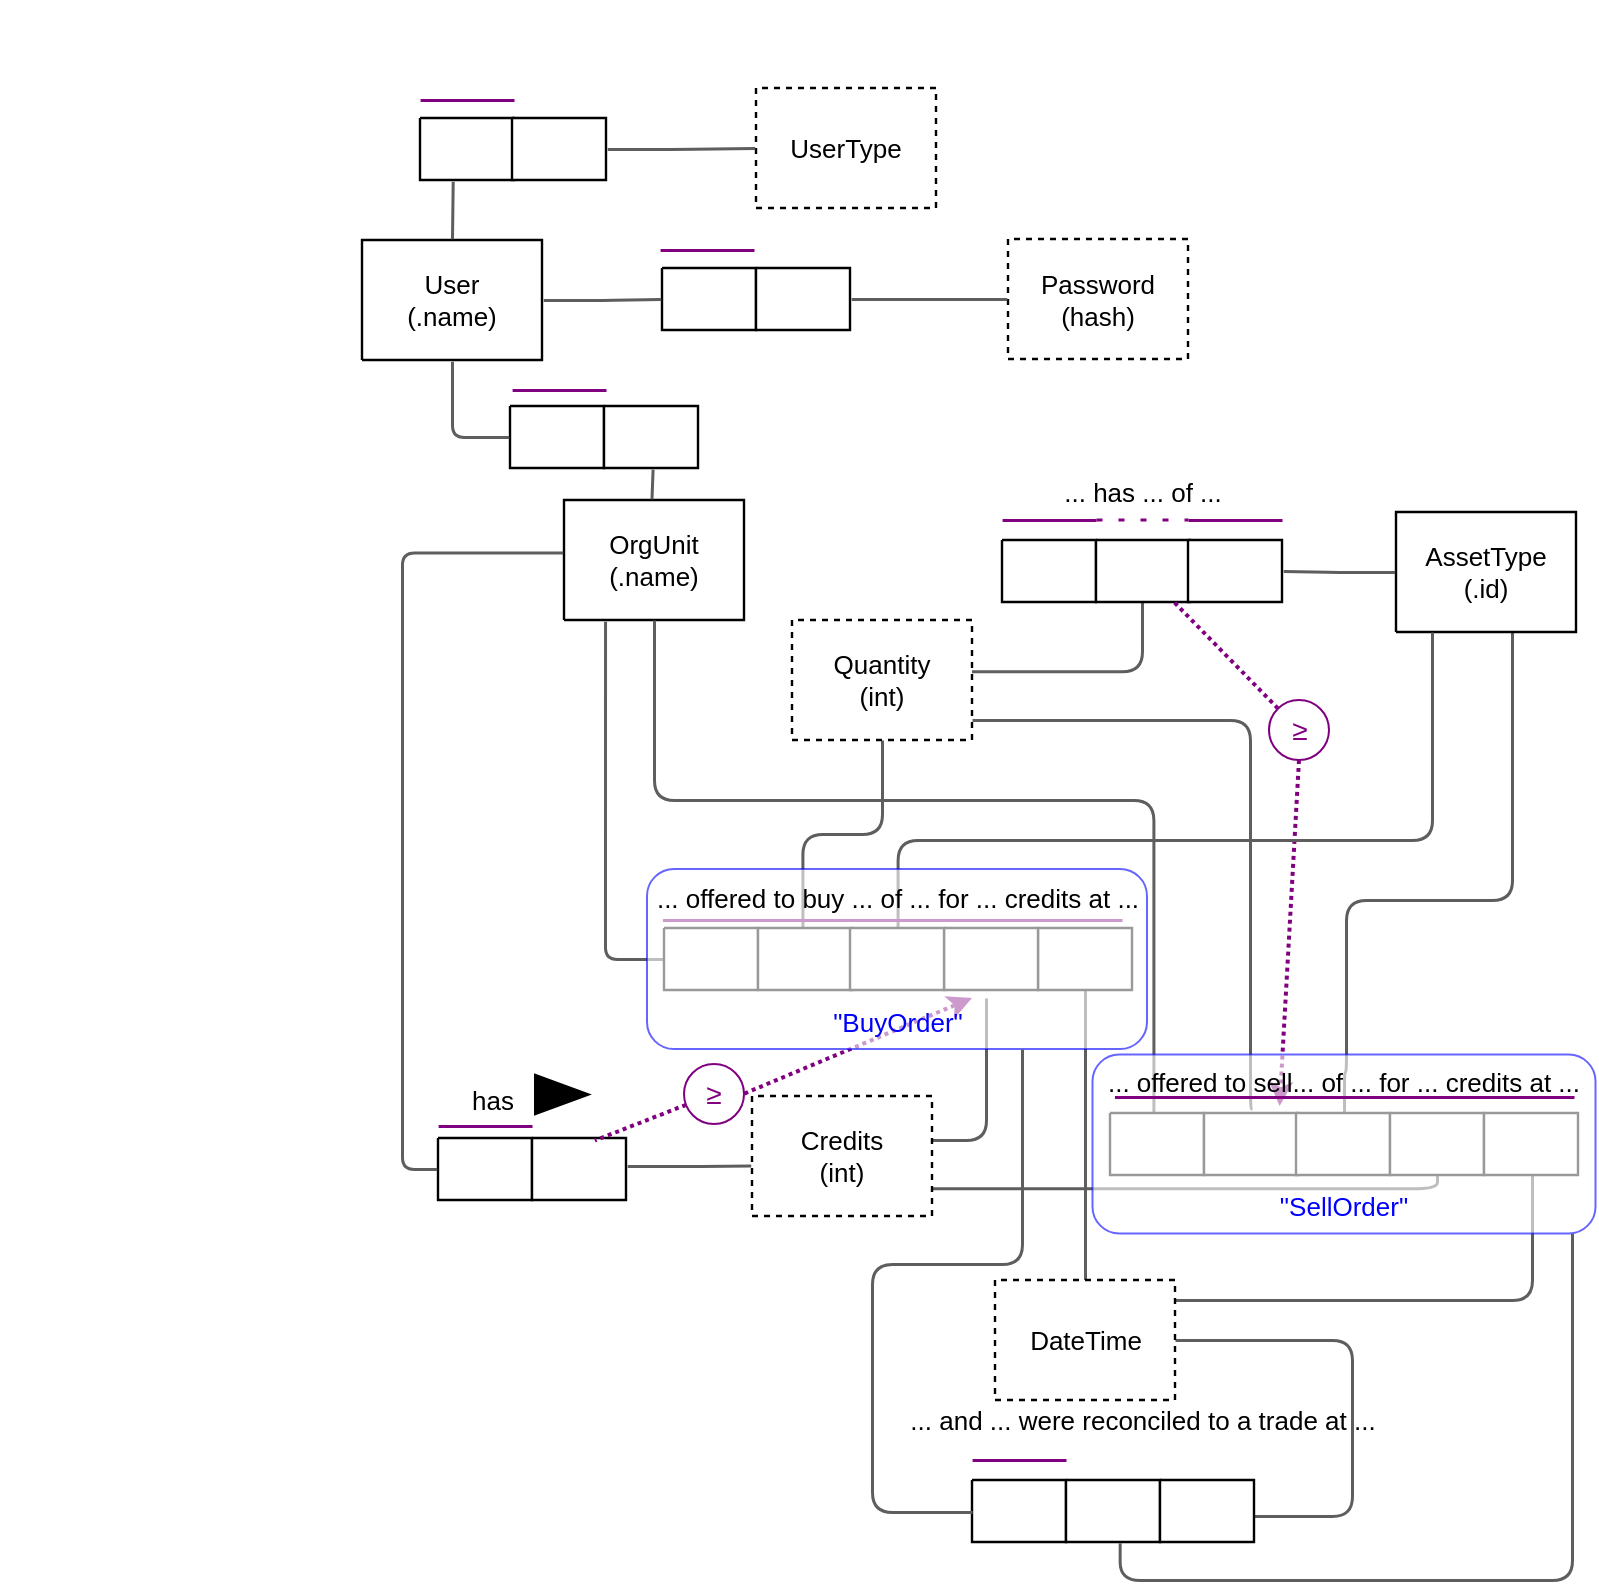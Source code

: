 <mxfile version="14.5.3" type="github">
  <diagram id="4xDrk-c8I_BD5ucDnmGU" name="Page-1">
    <mxGraphModel dx="2081" dy="651" grid="1" gridSize="10" guides="1" tooltips="1" connect="1" arrows="1" fold="1" page="1" pageScale="1" pageWidth="827" pageHeight="1169" math="0" shadow="0">
      <root>
        <mxCell id="0" />
        <mxCell id="1" parent="0" />
        <mxCell id="UG2KLuJumTgGQN7fInbH-129" style="edgeStyle=orthogonalEdgeStyle;orthogonalLoop=1;jettySize=auto;html=1;endArrow=none;strokeColor=#5e5e5e;strokeWidth=1.5;fontSize=13;" edge="1" parent="1" source="UG2KLuJumTgGQN7fInbH-128" target="UG2KLuJumTgGQN7fInbH-36">
          <mxGeometry relative="1" as="geometry" />
        </mxCell>
        <mxCell id="UG2KLuJumTgGQN7fInbH-19" style="edgeStyle=orthogonalEdgeStyle;orthogonalLoop=1;jettySize=auto;html=1;endArrow=none;strokeColor=#5e5e5e;strokeWidth=1.5;fontSize=13;" edge="1" parent="1" source="cci7vfsGfOAvyLnjox6C-39">
          <mxGeometry relative="1" as="geometry">
            <mxPoint x="447" y="499" as="targetPoint" />
            <Array as="points">
              <mxPoint x="447" y="570" />
              <mxPoint x="447" y="499" />
            </Array>
          </mxGeometry>
        </mxCell>
        <mxCell id="UG2KLuJumTgGQN7fInbH-29" style="edgeStyle=orthogonalEdgeStyle;orthogonalLoop=1;jettySize=auto;html=1;endArrow=none;strokeColor=#5e5e5e;strokeWidth=1.5;fontSize=13;entryX=0.473;entryY=-0.017;entryDx=0;entryDy=0;entryPerimeter=0;" edge="1" parent="1" source="cci7vfsGfOAvyLnjox6C-53" target="cci7vfsGfOAvyLnjox6C-82">
          <mxGeometry relative="1" as="geometry">
            <mxPoint x="395" y="460" as="targetPoint" />
          </mxGeometry>
        </mxCell>
        <mxCell id="UG2KLuJumTgGQN7fInbH-130" style="edgeStyle=orthogonalEdgeStyle;orthogonalLoop=1;jettySize=auto;html=1;endArrow=none;strokeColor=#5e5e5e;strokeWidth=1.5;fontSize=13;" edge="1" parent="1" source="UG2KLuJumTgGQN7fInbH-128" target="UG2KLuJumTgGQN7fInbH-58">
          <mxGeometry relative="1" as="geometry">
            <mxPoint x="730" y="610" as="targetPoint" />
            <Array as="points">
              <mxPoint x="720" y="650" />
            </Array>
          </mxGeometry>
        </mxCell>
        <mxCell id="UG2KLuJumTgGQN7fInbH-74" style="edgeStyle=orthogonalEdgeStyle;orthogonalLoop=1;jettySize=auto;html=1;entryX=0.99;entryY=0.769;entryDx=0;entryDy=0;entryPerimeter=0;endArrow=none;strokeColor=#5e5e5e;strokeWidth=1.5;fontSize=13;" edge="1" parent="1" source="UG2KLuJumTgGQN7fInbH-57" target="cci7vfsGfOAvyLnjox6C-39">
          <mxGeometry relative="1" as="geometry">
            <Array as="points">
              <mxPoint x="672" y="594" />
            </Array>
          </mxGeometry>
        </mxCell>
        <mxCell id="UG2KLuJumTgGQN7fInbH-71" style="edgeStyle=none;rounded=1;orthogonalLoop=1;jettySize=auto;html=1;exitX=0.5;exitY=1;exitDx=0;exitDy=0;entryX=0.36;entryY=4.497;entryDx=0;entryDy=0;entryPerimeter=0;dashed=1;dashPattern=1 1;endArrow=classic;strokeColor=#800080;strokeWidth=2;fontSize=13;startArrow=none;startFill=0;endFill=1;" edge="1" parent="1" source="UG2KLuJumTgGQN7fInbH-72" target="UG2KLuJumTgGQN7fInbH-61">
          <mxGeometry relative="1" as="geometry">
            <mxPoint x="449.006" y="514.999" as="targetPoint" />
          </mxGeometry>
        </mxCell>
        <mxCell id="cci7vfsGfOAvyLnjox6C-3" value="" style="group;html=1;" parent="1" vertex="1">
          <mxGeometry x="285" y="134" width="47" height="31" as="geometry" />
        </mxCell>
        <mxCell id="cci7vfsGfOAvyLnjox6C-4" value="" style="shape=stencil(UzV2Ls5ILEhVNTIoLinKz04tz0wpyVA1dlE1MsrMy0gtyiwBslSNXVWNndPyi1LTi/JL81Ig/IJEkEoQKze/DGRCBUSfAUiHkUElMs8NojAnMw+nQkMDPEphkmQpJtoJKAqBDIQP0zJzciABhCyPHiJAIUhoGrsCAA==);whiteSpace=wrap;fontSize=13;fillOpacity=100;strokeWidth=1.2;whiteSpace=wrap;spacing=0;rounded=1;absoluteArcSize=1;arcSize=1.2;" parent="cci7vfsGfOAvyLnjox6C-3" vertex="1">
          <mxGeometry width="47" height="31" relative="1" as="geometry" />
        </mxCell>
        <mxCell id="cci7vfsGfOAvyLnjox6C-5" value="" style="group;html=1;" parent="1" vertex="1">
          <mxGeometry x="332" y="134" width="47" height="31" as="geometry" />
        </mxCell>
        <mxCell id="cci7vfsGfOAvyLnjox6C-6" value="" style="shape=stencil(UzV2Ls5ILEhVNTIoLinKz04tz0wpyVA1dlE1MsrMy0gtyiwBslSNXVWNndPyi1LTi/JL81Ig/IJEkEoQKze/DGRCBUSfAUiHkUElMs8NojAnMw+nQkMDPEphkmQpJtoJKAqBDIQP0zJzciABhCyPHiJAIUhoGrsCAA==);whiteSpace=wrap;fontSize=13;fillOpacity=100;strokeWidth=1.2;whiteSpace=wrap;spacing=0;rounded=1;absoluteArcSize=1;arcSize=1.2;" parent="cci7vfsGfOAvyLnjox6C-5" vertex="1">
          <mxGeometry width="47" height="31" relative="1" as="geometry" />
        </mxCell>
        <mxCell id="cci7vfsGfOAvyLnjox6C-7" value="" style="group;html=1;" parent="1" vertex="1">
          <mxGeometry x="135" y="120" width="90" height="60" as="geometry" />
        </mxCell>
        <mxCell id="cci7vfsGfOAvyLnjox6C-8" value="" style="shape=stencil(nZBLDoAgDERP0z3SIyjew0SURgSD+Lu9kMZoXLhwN9O+tukAlrNpJg1SzDH4QW/URgNYgZTkjA4UkwJUgGXng+6DX1zLfmoymdXo17xh5zmRJ6Q42BWCfc2oJfdAr+Yv+AP9Cb7OJ3H/2JG1HNGz/84klThPVCc=);whiteSpace=wrap;fontSize=13;fillOpacity=100;strokeWidth=1.2;whiteSpace=wrap;spacing=0;rounded=1;absoluteArcSize=1;arcSize=36;" parent="cci7vfsGfOAvyLnjox6C-7" vertex="1">
          <mxGeometry width="90" height="60" relative="1" as="geometry" />
        </mxCell>
        <mxCell id="cci7vfsGfOAvyLnjox6C-9" value="User&#xa;(.name)" style="strokeColor=none;fillColor=none;overflow=visible;whiteSpace=wrap;fontSize=13;whiteSpace=wrap;spacing=0;fillOpacity=100;rounded=1;absoluteArcSize=1;arcSize=36;strokeWidth=1.2;whiteSpace=wrap;" parent="cci7vfsGfOAvyLnjox6C-7" vertex="1">
          <mxGeometry x="0.188" y="0.222" width="56.16" height="33.36" relative="1" as="geometry" />
        </mxCell>
        <mxCell id="cci7vfsGfOAvyLnjox6C-10" value="" style="group;html=1;" parent="1" vertex="1">
          <mxGeometry x="458" y="119.5" width="90" height="60" as="geometry" />
        </mxCell>
        <mxCell id="cci7vfsGfOAvyLnjox6C-11" value="" style="shape=stencil(nZBLDoAgDERP0z3SIyjew0SURgSD+Lu9kMZoXLhwN9O+tukAlrNpJg1SzDH4QW/URgNYgZTkjA4UkwJUgGXng+6DX1zLfmoymdXo17xh5zmRJ6Q42BWCfc2oJfdAr+Yv+AP9Cb7OJ3H/2JG1HNGz/84klThPVCc=);whiteSpace=wrap;fontSize=13;fillOpacity=100;strokeWidth=1.2;whiteSpace=wrap;spacing=0;rounded=1;absoluteArcSize=1;arcSize=36;dashed=1;fixDash=1;" parent="cci7vfsGfOAvyLnjox6C-10" vertex="1">
          <mxGeometry width="90" height="60" relative="1" as="geometry" />
        </mxCell>
        <mxCell id="cci7vfsGfOAvyLnjox6C-12" value="Password&#xa;(hash)" style="strokeColor=none;fillColor=none;overflow=visible;whiteSpace=wrap;fontSize=13;whiteSpace=wrap;spacing=0;fillOpacity=100;rounded=1;absoluteArcSize=1;arcSize=36;dashed=1;fixDash=1;strokeWidth=1.2;whiteSpace=wrap;" parent="cci7vfsGfOAvyLnjox6C-10" vertex="1">
          <mxGeometry x="0.188" y="0.222" width="56.16" height="33.36" relative="1" as="geometry" />
        </mxCell>
        <mxCell id="cci7vfsGfOAvyLnjox6C-13" value="" style="group;html=1;" parent="1" vertex="1">
          <mxGeometry x="332" y="44" width="90" height="60" as="geometry" />
        </mxCell>
        <mxCell id="cci7vfsGfOAvyLnjox6C-14" value="" style="shape=stencil(nZBLDoAgDERP0z3SIyjew0SURgSD+Lu9kMZoXLhwN9O+tukAlrNpJg1SzDH4QW/URgNYgZTkjA4UkwJUgGXng+6DX1zLfmoymdXo17xh5zmRJ6Q42BWCfc2oJfdAr+Yv+AP9Cb7OJ3H/2JG1HNGz/84klThPVCc=);whiteSpace=wrap;fontSize=13;fillOpacity=100;strokeWidth=1.2;whiteSpace=wrap;spacing=0;rounded=1;absoluteArcSize=1;arcSize=36;dashed=1;fixDash=1;" parent="cci7vfsGfOAvyLnjox6C-13" vertex="1">
          <mxGeometry width="90" height="60" relative="1" as="geometry" />
        </mxCell>
        <mxCell id="cci7vfsGfOAvyLnjox6C-15" value="UserType" style="strokeColor=none;fillColor=none;overflow=visible;whiteSpace=wrap;fontSize=13;whiteSpace=wrap;spacing=0;fillOpacity=100;rounded=1;absoluteArcSize=1;arcSize=36;dashed=1;fixDash=1;strokeWidth=1.2;whiteSpace=wrap;" parent="cci7vfsGfOAvyLnjox6C-13" vertex="1">
          <mxGeometry x="0.188" y="0.222" width="56.16" height="33.36" relative="1" as="geometry" />
        </mxCell>
        <mxCell id="cci7vfsGfOAvyLnjox6C-16" value="" style="group;html=1;" parent="1" vertex="1">
          <mxGeometry x="164" y="59" width="47" height="31" as="geometry" />
        </mxCell>
        <mxCell id="cci7vfsGfOAvyLnjox6C-17" value="" style="shape=stencil(UzV2Ls5ILEhVNTIoLinKz04tz0wpyVA1dlE1MsrMy0gtyiwBslSNXVWNndPyi1LTi/JL81Ig/IJEkEoQKze/DGRCBUSfAUiHkUElMs8NojAnMw+nQkMDPEphkmQpJtoJKAqBDIQP0zJzciABhCyPHiJAIUhoGrsCAA==);whiteSpace=wrap;fontSize=13;fillOpacity=100;strokeWidth=1.2;whiteSpace=wrap;spacing=0;rounded=1;absoluteArcSize=1;arcSize=1.2;" parent="cci7vfsGfOAvyLnjox6C-16" vertex="1">
          <mxGeometry width="47" height="31" relative="1" as="geometry" />
        </mxCell>
        <mxCell id="cci7vfsGfOAvyLnjox6C-18" value="" style="group;html=1;" parent="1" vertex="1">
          <mxGeometry x="210" y="59" width="47" height="31" as="geometry" />
        </mxCell>
        <mxCell id="cci7vfsGfOAvyLnjox6C-19" value="" style="shape=stencil(UzV2Ls5ILEhVNTIoLinKz04tz0wpyVA1dlE1MsrMy0gtyiwBslSNXVWNndPyi1LTi/JL81Ig/IJEkEoQKze/DGRCBUSfAUiHkUElMs8NojAnMw+nQkMDPEphkmQpJtoJKAqBDIQP0zJzciABhCyPHiJAIUhoGrsCAA==);whiteSpace=wrap;fontSize=13;fillOpacity=100;strokeWidth=1.2;whiteSpace=wrap;spacing=0;rounded=1;absoluteArcSize=1;arcSize=1.2;" parent="cci7vfsGfOAvyLnjox6C-18" vertex="1">
          <mxGeometry width="47" height="31" relative="1" as="geometry" />
        </mxCell>
        <UserObject label="" lucidchartObjectId="wpUodiBZmsWQ" id="cci7vfsGfOAvyLnjox6C-20">
          <mxCell style="html=1;jettySize=18;whiteSpace=wrap;fontSize=13;strokeColor=#5E5E5E;strokeWidth=1.5;rounded=1;arcSize=12;edgeStyle=orthogonalEdgeStyle;startArrow=none;;endArrow=none;;exitX=1.007;exitY=0.5;exitPerimeter=0;entryX=-0.013;entryY=0.5;entryPerimeter=0;" parent="1" source="cci7vfsGfOAvyLnjox6C-7" target="cci7vfsGfOAvyLnjox6C-3" edge="1">
            <mxGeometry width="100" height="100" relative="1" as="geometry">
              <Array as="points" />
            </mxGeometry>
          </mxCell>
        </UserObject>
        <UserObject label="" lucidchartObjectId="XpUoNl3l4ifS" id="cci7vfsGfOAvyLnjox6C-21">
          <mxCell style="html=1;jettySize=18;whiteSpace=wrap;fontSize=13;strokeColor=#5e5e5e;strokeOpacity=100;strokeWidth=1.5;rounded=1;arcSize=12;edgeStyle=orthogonalEdgeStyle;startArrow=none;;endArrow=none;;exitX=1.013;exitY=0.5;exitPerimeter=0;entryX=-0.007;entryY=0.5;entryPerimeter=0;" parent="1" source="cci7vfsGfOAvyLnjox6C-5" target="cci7vfsGfOAvyLnjox6C-10" edge="1">
            <mxGeometry width="100" height="100" relative="1" as="geometry">
              <Array as="points" />
            </mxGeometry>
          </mxCell>
        </UserObject>
        <UserObject label="" lucidchartObjectId="2pUoSjS_FtsD" id="cci7vfsGfOAvyLnjox6C-22">
          <mxCell style="html=1;jettySize=18;whiteSpace=wrap;fontSize=13;strokeColor=#5e5e5e;strokeOpacity=100;strokeWidth=1.5;rounded=1;arcSize=12;edgeStyle=orthogonalEdgeStyle;startArrow=none;;endArrow=none;;exitX=0.5;exitY=-0.01;exitPerimeter=0;entryX=0.348;entryY=1.019;entryPerimeter=0;" parent="1" source="cci7vfsGfOAvyLnjox6C-7" target="cci7vfsGfOAvyLnjox6C-16" edge="1">
            <mxGeometry width="100" height="100" relative="1" as="geometry">
              <Array as="points" />
            </mxGeometry>
          </mxCell>
        </UserObject>
        <UserObject label="" lucidchartObjectId="_pUo.dQQp8Nm" id="cci7vfsGfOAvyLnjox6C-23">
          <mxCell style="html=1;jettySize=18;whiteSpace=wrap;fontSize=13;strokeColor=#5e5e5e;strokeOpacity=100;strokeWidth=1.5;rounded=1;arcSize=12;edgeStyle=orthogonalEdgeStyle;startArrow=none;;endArrow=none;;exitX=1.013;exitY=0.5;exitPerimeter=0;entryX=-0.007;entryY=0.5;entryPerimeter=0;" parent="1" source="cci7vfsGfOAvyLnjox6C-18" target="cci7vfsGfOAvyLnjox6C-13" edge="1">
            <mxGeometry width="100" height="100" relative="1" as="geometry">
              <Array as="points" />
            </mxGeometry>
          </mxCell>
        </UserObject>
        <mxCell id="cci7vfsGfOAvyLnjox6C-24" value="" style="group;html=1;" parent="1" vertex="1">
          <mxGeometry x="236" y="250" width="90" height="60" as="geometry" />
        </mxCell>
        <mxCell id="cci7vfsGfOAvyLnjox6C-25" value="" style="shape=stencil(nZBLDoAgDERP0z3SIyjew0SURgSD+Lu9kMZoXLhwN9O+tukAlrNpJg1SzDH4QW/URgNYgZTkjA4UkwJUgGXng+6DX1zLfmoymdXo17xh5zmRJ6Q42BWCfc2oJfdAr+Yv+AP9Cb7OJ3H/2JG1HNGz/84klThPVCc=);whiteSpace=wrap;fontSize=13;fillOpacity=100;strokeWidth=1.2;whiteSpace=wrap;spacing=0;rounded=1;absoluteArcSize=1;arcSize=36;" parent="cci7vfsGfOAvyLnjox6C-24" vertex="1">
          <mxGeometry width="90" height="60" relative="1" as="geometry" />
        </mxCell>
        <mxCell id="cci7vfsGfOAvyLnjox6C-26" value="OrgUnit&#xa;(.name)" style="strokeColor=none;fillColor=none;overflow=visible;whiteSpace=wrap;fontSize=13;whiteSpace=wrap;spacing=0;fillOpacity=100;rounded=1;absoluteArcSize=1;arcSize=36;strokeWidth=1.2;whiteSpace=wrap;" parent="cci7vfsGfOAvyLnjox6C-24" vertex="1">
          <mxGeometry x="0.188" y="0.222" width="56.16" height="33.36" relative="1" as="geometry" />
        </mxCell>
        <mxCell id="UG2KLuJumTgGQN7fInbH-67" style="edgeStyle=orthogonalEdgeStyle;orthogonalLoop=1;jettySize=auto;html=1;entryX=0.462;entryY=0.069;entryDx=0;entryDy=0;entryPerimeter=0;endArrow=none;strokeColor=#5e5e5e;strokeWidth=1.5;fontSize=13;" edge="1" parent="cci7vfsGfOAvyLnjox6C-24" source="cci7vfsGfOAvyLnjox6C-25" target="UG2KLuJumTgGQN7fInbH-51">
          <mxGeometry relative="1" as="geometry">
            <Array as="points">
              <mxPoint x="45" y="150" />
              <mxPoint x="294" y="150" />
            </Array>
          </mxGeometry>
        </mxCell>
        <mxCell id="cci7vfsGfOAvyLnjox6C-27" value="" style="group;html=1;" parent="1" vertex="1">
          <mxGeometry x="209" y="203" width="47" height="31" as="geometry" />
        </mxCell>
        <mxCell id="cci7vfsGfOAvyLnjox6C-28" value="" style="shape=stencil(UzV2Ls5ILEhVNTIoLinKz04tz0wpyVA1dlE1MsrMy0gtyiwBslSNXVWNndPyi1LTi/JL81Ig/IJEkEoQKze/DGRCBUSfAUiHkUElMs8NojAnMw+nQkMDPEphkmQpJtoJKAqBDIQP0zJzciABhCyPHiJAIUhoGrsCAA==);whiteSpace=wrap;fontSize=13;fillOpacity=100;strokeWidth=1.2;whiteSpace=wrap;spacing=0;rounded=1;absoluteArcSize=1;arcSize=1.2;" parent="cci7vfsGfOAvyLnjox6C-27" vertex="1">
          <mxGeometry width="47" height="31" relative="1" as="geometry" />
        </mxCell>
        <mxCell id="cci7vfsGfOAvyLnjox6C-29" value="" style="group;html=1;" parent="1" vertex="1">
          <mxGeometry x="256" y="203" width="47" height="31" as="geometry" />
        </mxCell>
        <mxCell id="cci7vfsGfOAvyLnjox6C-30" value="" style="shape=stencil(UzV2Ls5ILEhVNTIoLinKz04tz0wpyVA1dlE1MsrMy0gtyiwBslSNXVWNndPyi1LTi/JL81Ig/IJEkEoQKze/DGRCBUSfAUiHkUElMs8NojAnMw+nQkMDPEphkmQpJtoJKAqBDIQP0zJzciABhCyPHiJAIUhoGrsCAA==);whiteSpace=wrap;fontSize=13;fillOpacity=100;strokeWidth=1.2;whiteSpace=wrap;spacing=0;rounded=1;absoluteArcSize=1;arcSize=1.2;" parent="cci7vfsGfOAvyLnjox6C-29" vertex="1">
          <mxGeometry width="47" height="31" relative="1" as="geometry" />
        </mxCell>
        <UserObject label="" lucidchartObjectId="AqUoGlhD3~EB" id="cci7vfsGfOAvyLnjox6C-31">
          <mxCell style="html=1;jettySize=18;whiteSpace=wrap;fontSize=13;strokeColor=#5e5e5e;strokeOpacity=100;strokeWidth=1.5;rounded=1;arcSize=12;edgeStyle=orthogonalEdgeStyle;startArrow=none;;endArrow=none;;exitX=0.5;exitY=1.01;exitPerimeter=0;entryX=-0.013;entryY=0.5;entryPerimeter=0;" parent="1" source="cci7vfsGfOAvyLnjox6C-7" target="cci7vfsGfOAvyLnjox6C-27" edge="1">
            <mxGeometry width="100" height="100" relative="1" as="geometry">
              <Array as="points" />
            </mxGeometry>
          </mxCell>
        </UserObject>
        <UserObject label="" lucidchartObjectId="CqUoW1-_6A-1" id="cci7vfsGfOAvyLnjox6C-32">
          <mxCell style="html=1;jettySize=18;whiteSpace=wrap;fontSize=13;strokeColor=#5e5e5e;strokeOpacity=100;strokeWidth=1.5;rounded=1;arcSize=12;edgeStyle=orthogonalEdgeStyle;startArrow=none;;endArrow=none;;exitX=0.517;exitY=1.019;exitPerimeter=0;entryX=0.486;entryY=-0.01;entryPerimeter=0;" parent="1" source="cci7vfsGfOAvyLnjox6C-29" target="cci7vfsGfOAvyLnjox6C-24" edge="1">
            <mxGeometry width="100" height="100" relative="1" as="geometry">
              <Array as="points" />
            </mxGeometry>
          </mxCell>
        </UserObject>
        <mxCell id="cci7vfsGfOAvyLnjox6C-33" value="" style="group;html=1;" parent="1" vertex="1">
          <mxGeometry x="173" y="569" width="47" height="31" as="geometry" />
        </mxCell>
        <mxCell id="cci7vfsGfOAvyLnjox6C-34" value="" style="shape=stencil(UzV2Ls5ILEhVNTIoLinKz04tz0wpyVA1dlE1MsrMy0gtyiwBslSNXVWNndPyi1LTi/JL81Ig/IJEkEoQKze/DGRCBUSfAUiHkUElMs8NojAnMw+nQkMDPEphkmQpJtoJKAqBDIQP0zJzciABhCyPHiJAIUhoGrsCAA==);whiteSpace=wrap;fontSize=13;fillOpacity=100;strokeWidth=1.2;whiteSpace=wrap;spacing=0;rounded=1;absoluteArcSize=1;arcSize=1.2;" parent="cci7vfsGfOAvyLnjox6C-33" vertex="1">
          <mxGeometry width="47" height="31" relative="1" as="geometry" />
        </mxCell>
        <mxCell id="cci7vfsGfOAvyLnjox6C-35" value="" style="group;html=1;" parent="1" vertex="1">
          <mxGeometry x="220" y="569" width="47" height="31" as="geometry" />
        </mxCell>
        <mxCell id="cci7vfsGfOAvyLnjox6C-36" value="" style="shape=stencil(UzV2Ls5ILEhVNTIoLinKz04tz0wpyVA1dlE1MsrMy0gtyiwBslSNXVWNndPyi1LTi/JL81Ig/IJEkEoQKze/DGRCBUSfAUiHkUElMs8NojAnMw+nQkMDPEphkmQpJtoJKAqBDIQP0zJzciABhCyPHiJAIUhoGrsCAA==);whiteSpace=wrap;fontSize=13;fillOpacity=100;strokeWidth=1.2;whiteSpace=wrap;spacing=0;rounded=1;absoluteArcSize=1;arcSize=1.2;" parent="cci7vfsGfOAvyLnjox6C-35" vertex="1">
          <mxGeometry width="47" height="31" relative="1" as="geometry" />
        </mxCell>
        <UserObject label="" lucidchartObjectId="urUoFV95wwJ4" id="cci7vfsGfOAvyLnjox6C-37">
          <mxCell style="html=1;jettySize=18;whiteSpace=wrap;fontSize=13;strokeColor=#5e5e5e;strokeOpacity=100;strokeWidth=1.5;rounded=1;arcSize=12;edgeStyle=orthogonalEdgeStyle;startArrow=none;;endArrow=none;;exitX=-0.007;exitY=0.438;exitPerimeter=0;entryX=-0.013;entryY=0.5;entryPerimeter=0;" parent="1" source="cci7vfsGfOAvyLnjox6C-24" target="cci7vfsGfOAvyLnjox6C-33" edge="1">
            <mxGeometry width="100" height="100" relative="1" as="geometry">
              <Array as="points" />
            </mxGeometry>
          </mxCell>
        </UserObject>
        <mxCell id="cci7vfsGfOAvyLnjox6C-38" value="" style="group;html=1;" parent="1" vertex="1">
          <mxGeometry x="330" y="548" width="90" height="60" as="geometry" />
        </mxCell>
        <mxCell id="cci7vfsGfOAvyLnjox6C-39" value="" style="shape=stencil(nZBLDoAgDERP0z3SIyjew0SURgSD+Lu9kMZoXLhwN9O+tukAlrNpJg1SzDH4QW/URgNYgZTkjA4UkwJUgGXng+6DX1zLfmoymdXo17xh5zmRJ6Q42BWCfc2oJfdAr+Yv+AP9Cb7OJ3H/2JG1HNGz/84klThPVCc=);whiteSpace=wrap;fontSize=13;fillOpacity=100;strokeWidth=1.2;whiteSpace=wrap;spacing=0;rounded=1;absoluteArcSize=1;arcSize=36;dashed=1;fixDash=1;" parent="cci7vfsGfOAvyLnjox6C-38" vertex="1">
          <mxGeometry width="90" height="60" relative="1" as="geometry" />
        </mxCell>
        <mxCell id="cci7vfsGfOAvyLnjox6C-40" value="Credits&#xa;(int)" style="strokeColor=none;fillColor=none;overflow=visible;whiteSpace=wrap;fontSize=13;whiteSpace=wrap;spacing=0;fillOpacity=100;rounded=1;absoluteArcSize=1;arcSize=36;dashed=1;fixDash=1;strokeWidth=1.2;whiteSpace=wrap;" parent="cci7vfsGfOAvyLnjox6C-38" vertex="1">
          <mxGeometry x="0.188" y="0.222" width="56.16" height="33.36" relative="1" as="geometry" />
        </mxCell>
        <UserObject label="" lucidchartObjectId="MrUospK7TK_g" id="cci7vfsGfOAvyLnjox6C-41">
          <mxCell style="html=1;jettySize=18;whiteSpace=wrap;fontSize=13;strokeColor=#5e5e5e;strokeOpacity=100;strokeWidth=1.5;rounded=1;arcSize=12;edgeStyle=orthogonalEdgeStyle;startArrow=none;;endArrow=none;;exitX=1.013;exitY=0.45;exitPerimeter=0;entryX=-0.007;entryY=0.579;entryPerimeter=0;" parent="1" source="cci7vfsGfOAvyLnjox6C-35" target="cci7vfsGfOAvyLnjox6C-38" edge="1">
            <mxGeometry width="100" height="100" relative="1" as="geometry">
              <Array as="points" />
            </mxGeometry>
          </mxCell>
        </UserObject>
        <mxCell id="UG2KLuJumTgGQN7fInbH-24" style="edgeStyle=orthogonalEdgeStyle;orthogonalLoop=1;jettySize=auto;html=1;entryX=0.982;entryY=0.427;entryDx=0;entryDy=0;entryPerimeter=0;endArrow=none;strokeColor=#5e5e5e;strokeWidth=1.5;fontSize=13;" edge="1" parent="1" source="cci7vfsGfOAvyLnjox6C-42" target="cci7vfsGfOAvyLnjox6C-53">
          <mxGeometry relative="1" as="geometry">
            <Array as="points">
              <mxPoint x="525" y="336" />
            </Array>
          </mxGeometry>
        </mxCell>
        <mxCell id="cci7vfsGfOAvyLnjox6C-42" value="" style="group;dropTarget=0;" parent="1" vertex="1">
          <mxGeometry x="455" y="270" width="140" height="31" as="geometry" />
        </mxCell>
        <mxCell id="cci7vfsGfOAvyLnjox6C-43" value="" style="group;html=1;" parent="cci7vfsGfOAvyLnjox6C-42" vertex="1">
          <mxGeometry width="47" height="31" as="geometry" />
        </mxCell>
        <mxCell id="cci7vfsGfOAvyLnjox6C-44" value="" style="shape=stencil(UzV2Ls5ILEhVNTIoLinKz04tz0wpyVA1dlE1MsrMy0gtyiwBslSNXVWNndPyi1LTi/JL81Ig/IJEkEoQKze/DGRCBUSfAUiHkUElMs8NojAnMw+nQkMDPEphkmQpJtoJKAqBDIQP0zJzciABhCyPHiJAIUhoGrsCAA==);whiteSpace=wrap;fontSize=13;fillOpacity=100;strokeWidth=1.2;whiteSpace=wrap;spacing=0;rounded=1;absoluteArcSize=1;arcSize=1.2;" parent="cci7vfsGfOAvyLnjox6C-43" vertex="1">
          <mxGeometry width="47" height="31" relative="1" as="geometry" />
        </mxCell>
        <mxCell id="cci7vfsGfOAvyLnjox6C-45" value="" style="group;html=1;" parent="cci7vfsGfOAvyLnjox6C-42" vertex="1">
          <mxGeometry x="47" width="47" height="31" as="geometry" />
        </mxCell>
        <mxCell id="cci7vfsGfOAvyLnjox6C-46" value="" style="shape=stencil(UzV2Ls5ILEhVNTIoLinKz04tz0wpyVA1dlE1MsrMy0gtyiwBslSNXVWNndPyi1LTi/JL81Ig/IJEkEoQKze/DGRCBUSfAUiHkUElMs8NojAnMw+nQkMDPEphkmQpJtoJKAqBDIQP0zJzciABhCyPHiJAIUhoGrsCAA==);whiteSpace=wrap;fontSize=13;fillOpacity=100;strokeWidth=1.2;whiteSpace=wrap;spacing=0;rounded=1;absoluteArcSize=1;arcSize=1.2;" parent="cci7vfsGfOAvyLnjox6C-45" vertex="1">
          <mxGeometry width="47" height="31" relative="1" as="geometry" />
        </mxCell>
        <mxCell id="cci7vfsGfOAvyLnjox6C-47" value="" style="group;html=1;" parent="cci7vfsGfOAvyLnjox6C-42" vertex="1">
          <mxGeometry x="93" width="47" height="31" as="geometry" />
        </mxCell>
        <mxCell id="cci7vfsGfOAvyLnjox6C-48" value="" style="shape=stencil(UzV2Ls5ILEhVNTIoLinKz04tz0wpyVA1dlE1MsrMy0gtyiwBslSNXVWNndPyi1LTi/JL81Ig/IJEkEoQKze/DGRCBUSfAUiHkUElMs8NojAnMw+nQkMDPEphkmQpJtoJKAqBDIQP0zJzciABhCyPHiJAIUhoGrsCAA==);whiteSpace=wrap;fontSize=13;fillOpacity=100;strokeWidth=1.2;whiteSpace=wrap;spacing=0;rounded=1;absoluteArcSize=1;arcSize=1.2;" parent="cci7vfsGfOAvyLnjox6C-47" vertex="1">
          <mxGeometry width="47" height="31" relative="1" as="geometry" />
        </mxCell>
        <mxCell id="UG2KLuJumTgGQN7fInbH-63" style="edgeStyle=orthogonalEdgeStyle;orthogonalLoop=1;jettySize=auto;html=1;entryX=0.511;entryY=0.081;entryDx=0;entryDy=0;entryPerimeter=0;endArrow=none;strokeColor=#5e5e5e;strokeWidth=1.5;fontSize=13;" edge="1" parent="1" source="cci7vfsGfOAvyLnjox6C-49" target="UG2KLuJumTgGQN7fInbH-55">
          <mxGeometry relative="1" as="geometry">
            <Array as="points">
              <mxPoint x="710" y="450" />
              <mxPoint x="627" y="450" />
              <mxPoint x="627" y="536" />
            </Array>
          </mxGeometry>
        </mxCell>
        <mxCell id="cci7vfsGfOAvyLnjox6C-49" value="" style="group;html=1;" parent="1" vertex="1">
          <mxGeometry x="652" y="256" width="90" height="60" as="geometry" />
        </mxCell>
        <mxCell id="cci7vfsGfOAvyLnjox6C-50" value="" style="shape=stencil(nZBLDoAgDERP0z3SIyjew0SURgSD+Lu9kMZoXLhwN9O+tukAlrNpJg1SzDH4QW/URgNYgZTkjA4UkwJUgGXng+6DX1zLfmoymdXo17xh5zmRJ6Q42BWCfc2oJfdAr+Yv+AP9Cb7OJ3H/2JG1HNGz/84klThPVCc=);whiteSpace=wrap;fontSize=13;fillOpacity=100;strokeWidth=1.2;whiteSpace=wrap;spacing=0;rounded=1;absoluteArcSize=1;arcSize=36;" parent="cci7vfsGfOAvyLnjox6C-49" vertex="1">
          <mxGeometry width="90" height="60" relative="1" as="geometry" />
        </mxCell>
        <mxCell id="cci7vfsGfOAvyLnjox6C-51" value="AssetType&#xa;(.id)" style="strokeColor=none;fillColor=none;overflow=visible;whiteSpace=wrap;fontSize=13;whiteSpace=wrap;spacing=0;fillOpacity=100;rounded=1;absoluteArcSize=1;arcSize=36;strokeWidth=1.2;whiteSpace=wrap;" parent="cci7vfsGfOAvyLnjox6C-49" vertex="1">
          <mxGeometry x="0.188" y="0.222" width="56.16" height="33.36" relative="1" as="geometry" />
        </mxCell>
        <mxCell id="UG2KLuJumTgGQN7fInbH-69" style="edgeStyle=orthogonalEdgeStyle;orthogonalLoop=1;jettySize=auto;html=1;entryX=0.506;entryY=0.076;entryDx=0;entryDy=0;entryPerimeter=0;endArrow=none;strokeColor=#5e5e5e;strokeWidth=1.5;fontSize=13;" edge="1" parent="cci7vfsGfOAvyLnjox6C-49" source="cci7vfsGfOAvyLnjox6C-50" target="cci7vfsGfOAvyLnjox6C-84">
          <mxGeometry relative="1" as="geometry">
            <Array as="points">
              <mxPoint x="18" y="164" />
              <mxPoint x="-250" y="164" />
            </Array>
          </mxGeometry>
        </mxCell>
        <mxCell id="UG2KLuJumTgGQN7fInbH-64" style="edgeStyle=orthogonalEdgeStyle;orthogonalLoop=1;jettySize=auto;html=1;entryX=0.369;entryY=5.727;entryDx=0;entryDy=0;entryPerimeter=0;endArrow=none;strokeColor=#5e5e5e;strokeWidth=1.5;fontSize=13;" edge="1" parent="1" source="cci7vfsGfOAvyLnjox6C-52" target="UG2KLuJumTgGQN7fInbH-62">
          <mxGeometry relative="1" as="geometry">
            <Array as="points">
              <mxPoint x="579" y="360" />
            </Array>
          </mxGeometry>
        </mxCell>
        <mxCell id="cci7vfsGfOAvyLnjox6C-52" value="" style="group;html=1;" parent="1" vertex="1">
          <mxGeometry x="350" y="310" width="90" height="60" as="geometry" />
        </mxCell>
        <mxCell id="cci7vfsGfOAvyLnjox6C-53" value="" style="shape=stencil(nZBLDoAgDERP0z3SIyjew0SURgSD+Lu9kMZoXLhwN9O+tukAlrNpJg1SzDH4QW/URgNYgZTkjA4UkwJUgGXng+6DX1zLfmoymdXo17xh5zmRJ6Q42BWCfc2oJfdAr+Yv+AP9Cb7OJ3H/2JG1HNGz/84klThPVCc=);whiteSpace=wrap;fontSize=13;fillOpacity=100;strokeWidth=1.2;whiteSpace=wrap;spacing=0;rounded=1;absoluteArcSize=1;arcSize=36;dashed=1;fixDash=1;" parent="cci7vfsGfOAvyLnjox6C-52" vertex="1">
          <mxGeometry width="90" height="60" relative="1" as="geometry" />
        </mxCell>
        <mxCell id="cci7vfsGfOAvyLnjox6C-54" value="Quantity&#xa;(int)" style="strokeColor=none;fillColor=none;overflow=visible;whiteSpace=wrap;fontSize=13;whiteSpace=wrap;spacing=0;fillOpacity=100;rounded=1;absoluteArcSize=1;arcSize=36;dashed=1;fixDash=1;strokeWidth=1.2;whiteSpace=wrap;" parent="cci7vfsGfOAvyLnjox6C-52" vertex="1">
          <mxGeometry x="0.188" y="0.222" width="56.16" height="33.36" relative="1" as="geometry" />
        </mxCell>
        <UserObject label="" lucidchartObjectId="wtUo6aksbGxe" id="cci7vfsGfOAvyLnjox6C-57">
          <mxCell style="html=1;jettySize=18;whiteSpace=wrap;fontSize=13;strokeColor=#5e5e5e;strokeOpacity=100;strokeWidth=1.5;rounded=1;arcSize=12;edgeStyle=orthogonalEdgeStyle;startArrow=none;;endArrow=none;;exitX=-0.007;exitY=0.5;exitPerimeter=0;entryX=1.013;entryY=0.5;entryPerimeter=0;" parent="1" source="cci7vfsGfOAvyLnjox6C-49" target="cci7vfsGfOAvyLnjox6C-47" edge="1">
            <mxGeometry width="100" height="100" relative="1" as="geometry">
              <Array as="points" />
            </mxGeometry>
          </mxCell>
        </UserObject>
        <mxCell id="cci7vfsGfOAvyLnjox6C-58" value="" style="group;html=1;" parent="1" vertex="1">
          <mxGeometry x="455" y="260" width="47" height="1" as="geometry" />
        </mxCell>
        <mxCell id="cci7vfsGfOAvyLnjox6C-59" value="" style="shape=stencil(dY9dDoQgDIRP09dNoUdQ9x4kojSyYJD98faCNdFs4ttM+7WdAjWLM7MFjUtOcbJf7rMDakFrDs4mzkUBdUDNEJMdU3yHXvxsKlnVK37qhp/M4UPVGY3r4Xf3FNRzuKAK8R4t4jwxsPeS8Nr/j1RK8g51Gw==);whiteSpace=wrap;fontSize=13;strokeColor=#800080;fillOpacity=0;fillColor=#ffffff;strokeWidth=1.5;whiteSpace=wrap;spacing=0;rounded=1;absoluteArcSize=1;arcSize=1.2;" parent="cci7vfsGfOAvyLnjox6C-58" vertex="1">
          <mxGeometry width="47" height="1" relative="1" as="geometry" />
        </mxCell>
        <mxCell id="cci7vfsGfOAvyLnjox6C-60" value="" style="shape=stencil(fY9LDoAgDERP061BumLt5x4mojQiGMTf7YV0oXHhbqZ9baeA1Wq6RYMUawx+0gf10QDWICU5owPFpAAbwGrwQY/Bb65nv3SZzGr2e95w8pzIE1Jc7ErBvmXUknuhShXqj07iuTKQtRzy3f+mSiX+CJsb);whiteSpace=wrap;fontSize=13;strokeOpacity=0;fillOpacity=0;fillColor=#ffffff;strokeWidth=1.5;whiteSpace=wrap;spacing=0;rounded=1;absoluteArcSize=1;arcSize=1.2;" parent="cci7vfsGfOAvyLnjox6C-58" vertex="1">
          <mxGeometry width="47" height="1" relative="1" as="geometry" />
        </mxCell>
        <mxCell id="cci7vfsGfOAvyLnjox6C-61" value="" style="group;html=1;" parent="1" vertex="1">
          <mxGeometry x="548" y="260" width="47" height="1" as="geometry" />
        </mxCell>
        <mxCell id="cci7vfsGfOAvyLnjox6C-62" value="" style="shape=stencil(dY9dDoQgDIRP09dNoUdQ9x4kojSyYJD98faCNdFs4ttM+7WdAjWLM7MFjUtOcbJf7rMDakFrDs4mzkUBdUDNEJMdU3yHXvxsKlnVK37qhp/M4UPVGY3r4Xf3FNRzuKAK8R4t4jwxsPeS8Nr/j1RK8g51Gw==);whiteSpace=wrap;fontSize=13;strokeColor=#800080;fillOpacity=0;fillColor=#ffffff;strokeWidth=1.5;whiteSpace=wrap;spacing=0;rounded=1;absoluteArcSize=1;arcSize=1.2;" parent="cci7vfsGfOAvyLnjox6C-61" vertex="1">
          <mxGeometry width="47" height="1" relative="1" as="geometry" />
        </mxCell>
        <mxCell id="cci7vfsGfOAvyLnjox6C-63" value="" style="shape=stencil(fY9LDoAgDERP061BumLt5x4mojQiGMTf7YV0oXHhbqZ9baeA1Wq6RYMUawx+0gf10QDWICU5owPFpAAbwGrwQY/Bb65nv3SZzGr2e95w8pzIE1Jc7ErBvmXUknuhShXqj07iuTKQtRzy3f+mSiX+CJsb);whiteSpace=wrap;fontSize=13;strokeOpacity=0;fillOpacity=0;fillColor=#ffffff;strokeWidth=1.5;whiteSpace=wrap;spacing=0;rounded=1;absoluteArcSize=1;arcSize=1.2;" parent="cci7vfsGfOAvyLnjox6C-61" vertex="1">
          <mxGeometry width="47" height="1" relative="1" as="geometry" />
        </mxCell>
        <UserObject label="" lucidchartObjectId="JzUoSvtOLxQg" id="cci7vfsGfOAvyLnjox6C-64">
          <mxCell style="html=1;jettySize=18;whiteSpace=wrap;fontSize=13;strokeColor=#800080;strokeOpacity=100;dashed=1;fixDash=1;dashPattern=3 8;strokeWidth=1.5;rounded=1;arcSize=0;edgeStyle=orthogonalEdgeStyle;startArrow=none;;endArrow=none;;exitX=1;exitY=-0.232;exitPerimeter=0;entryX=0.001;entryY=-0.232;entryPerimeter=0;" parent="1" source="cci7vfsGfOAvyLnjox6C-58" target="cci7vfsGfOAvyLnjox6C-61" edge="1">
            <mxGeometry width="100" height="100" relative="1" as="geometry">
              <Array as="points">
                <mxPoint x="520" y="260" />
                <mxPoint x="520" y="260" />
              </Array>
            </mxGeometry>
          </mxCell>
        </UserObject>
        <UserObject label="" lucidchartObjectId="EBUo8RcjoxGg" id="cci7vfsGfOAvyLnjox6C-65">
          <mxCell style="html=1;overflow=block;blockSpacing=1;whiteSpace=wrap;shape=mxgraph.basic.acute_triangle;dx=0.5;anchorPointDirection=0;whiteSpace=wrap;fontSize=13;spacing=3.8;strokeOpacity=100;fillOpacity=100;rotation=90;fillColor=#000000;strokeWidth=1.5;" parent="1" vertex="1">
            <mxGeometry x="225" y="534" width="19" height="26" as="geometry" />
          </mxCell>
        </UserObject>
        <mxCell id="cci7vfsGfOAvyLnjox6C-66" value="" style="group;html=1;" parent="1" vertex="1">
          <mxGeometry x="173" y="563" width="47" height="1" as="geometry" />
        </mxCell>
        <mxCell id="cci7vfsGfOAvyLnjox6C-67" value="" style="shape=stencil(dY9dDoQgDIRP09dNoUdQ9x4kojSyYJD98faCNdFs4ttM+7WdAjWLM7MFjUtOcbJf7rMDakFrDs4mzkUBdUDNEJMdU3yHXvxsKlnVK37qhp/M4UPVGY3r4Xf3FNRzuKAK8R4t4jwxsPeS8Nr/j1RK8g51Gw==);whiteSpace=wrap;fontSize=13;strokeColor=#800080;fillOpacity=0;fillColor=#ffffff;strokeWidth=1.5;whiteSpace=wrap;spacing=0;rounded=1;absoluteArcSize=1;arcSize=1.2;" parent="cci7vfsGfOAvyLnjox6C-66" vertex="1">
          <mxGeometry width="47" height="1" relative="1" as="geometry" />
        </mxCell>
        <mxCell id="cci7vfsGfOAvyLnjox6C-68" value="" style="shape=stencil(fY9LDoAgDERP061BumLt5x4mojQiGMTf7YV0oXHhbqZ9baeA1Wq6RYMUawx+0gf10QDWICU5owPFpAAbwGrwQY/Bb65nv3SZzGr2e95w8pzIE1Jc7ErBvmXUknuhShXqj07iuTKQtRzy3f+mSiX+CJsb);whiteSpace=wrap;fontSize=13;strokeOpacity=0;fillOpacity=0;fillColor=#ffffff;strokeWidth=1.5;whiteSpace=wrap;spacing=0;rounded=1;absoluteArcSize=1;arcSize=1.2;" parent="cci7vfsGfOAvyLnjox6C-66" vertex="1">
          <mxGeometry width="47" height="1" relative="1" as="geometry" />
        </mxCell>
        <mxCell id="cci7vfsGfOAvyLnjox6C-69" value="" style="group;html=1;" parent="1" vertex="1">
          <mxGeometry x="210" y="195" width="47" height="1" as="geometry" />
        </mxCell>
        <mxCell id="cci7vfsGfOAvyLnjox6C-70" value="" style="shape=stencil(dY9dDoQgDIRP09dNoUdQ9x4kojSyYJD98faCNdFs4ttM+7WdAjWLM7MFjUtOcbJf7rMDakFrDs4mzkUBdUDNEJMdU3yHXvxsKlnVK37qhp/M4UPVGY3r4Xf3FNRzuKAK8R4t4jwxsPeS8Nr/j1RK8g51Gw==);whiteSpace=wrap;fontSize=13;strokeColor=#800080;fillOpacity=0;fillColor=#ffffff;strokeWidth=1.5;whiteSpace=wrap;spacing=0;rounded=1;absoluteArcSize=1;arcSize=1.2;" parent="cci7vfsGfOAvyLnjox6C-69" vertex="1">
          <mxGeometry width="47" height="1" relative="1" as="geometry" />
        </mxCell>
        <mxCell id="cci7vfsGfOAvyLnjox6C-71" value="" style="shape=stencil(fY9LDoAgDERP061BumLt5x4mojQiGMTf7YV0oXHhbqZ9baeA1Wq6RYMUawx+0gf10QDWICU5owPFpAAbwGrwQY/Bb65nv3SZzGr2e95w8pzIE1Jc7ErBvmXUknuhShXqj07iuTKQtRzy3f+mSiX+CJsb);whiteSpace=wrap;fontSize=13;strokeOpacity=0;fillOpacity=0;fillColor=#ffffff;strokeWidth=1.5;whiteSpace=wrap;spacing=0;rounded=1;absoluteArcSize=1;arcSize=1.2;" parent="cci7vfsGfOAvyLnjox6C-69" vertex="1">
          <mxGeometry width="47" height="1" relative="1" as="geometry" />
        </mxCell>
        <mxCell id="cci7vfsGfOAvyLnjox6C-72" value="" style="group;html=1;" parent="1" vertex="1">
          <mxGeometry x="284" y="125" width="47" height="1" as="geometry" />
        </mxCell>
        <mxCell id="cci7vfsGfOAvyLnjox6C-73" value="" style="shape=stencil(dY9dDoQgDIRP09dNoUdQ9x4kojSyYJD98faCNdFs4ttM+7WdAjWLM7MFjUtOcbJf7rMDakFrDs4mzkUBdUDNEJMdU3yHXvxsKlnVK37qhp/M4UPVGY3r4Xf3FNRzuKAK8R4t4jwxsPeS8Nr/j1RK8g51Gw==);whiteSpace=wrap;fontSize=13;strokeColor=#800080;fillOpacity=0;fillColor=#ffffff;strokeWidth=1.5;whiteSpace=wrap;spacing=0;rounded=1;absoluteArcSize=1;arcSize=1.2;" parent="cci7vfsGfOAvyLnjox6C-72" vertex="1">
          <mxGeometry width="47" height="1" relative="1" as="geometry" />
        </mxCell>
        <mxCell id="cci7vfsGfOAvyLnjox6C-74" value="" style="shape=stencil(fY9LDoAgDERP061BumLt5x4mojQiGMTf7YV0oXHhbqZ9baeA1Wq6RYMUawx+0gf10QDWICU5owPFpAAbwGrwQY/Bb65nv3SZzGr2e95w8pzIE1Jc7ErBvmXUknuhShXqj07iuTKQtRzy3f+mSiX+CJsb);whiteSpace=wrap;fontSize=13;strokeOpacity=0;fillOpacity=0;fillColor=#ffffff;strokeWidth=1.5;whiteSpace=wrap;spacing=0;rounded=1;absoluteArcSize=1;arcSize=1.2;" parent="cci7vfsGfOAvyLnjox6C-72" vertex="1">
          <mxGeometry width="47" height="1" relative="1" as="geometry" />
        </mxCell>
        <mxCell id="cci7vfsGfOAvyLnjox6C-75" value="" style="group;html=1;" parent="1" vertex="1">
          <mxGeometry x="164" y="50" width="47" height="1" as="geometry" />
        </mxCell>
        <mxCell id="cci7vfsGfOAvyLnjox6C-76" value="" style="shape=stencil(dY9dDoQgDIRP09dNoUdQ9x4kojSyYJD98faCNdFs4ttM+7WdAjWLM7MFjUtOcbJf7rMDakFrDs4mzkUBdUDNEJMdU3yHXvxsKlnVK37qhp/M4UPVGY3r4Xf3FNRzuKAK8R4t4jwxsPeS8Nr/j1RK8g51Gw==);whiteSpace=wrap;fontSize=13;strokeColor=#800080;fillOpacity=0;fillColor=#ffffff;strokeWidth=1.5;whiteSpace=wrap;spacing=0;rounded=1;absoluteArcSize=1;arcSize=1.2;" parent="cci7vfsGfOAvyLnjox6C-75" vertex="1">
          <mxGeometry width="47" height="1" relative="1" as="geometry" />
        </mxCell>
        <mxCell id="cci7vfsGfOAvyLnjox6C-77" value="" style="shape=stencil(fY9LDoAgDERP061BumLt5x4mojQiGMTf7YV0oXHhbqZ9baeA1Wq6RYMUawx+0gf10QDWICU5owPFpAAbwGrwQY/Bb65nv3SZzGr2e95w8pzIE1Jc7ErBvmXUknuhShXqj07iuTKQtRzy3f+mSiX+CJsb);whiteSpace=wrap;fontSize=13;strokeOpacity=0;fillOpacity=0;fillColor=#ffffff;strokeWidth=1.5;whiteSpace=wrap;spacing=0;rounded=1;absoluteArcSize=1;arcSize=1.2;" parent="cci7vfsGfOAvyLnjox6C-75" vertex="1">
          <mxGeometry width="47" height="1" relative="1" as="geometry" />
        </mxCell>
        <UserObject label="" lucidchartObjectId="RNUo4c3EZ5k9" id="cci7vfsGfOAvyLnjox6C-90">
          <mxCell style="html=1;jettySize=18;whiteSpace=wrap;fontSize=13;strokeColor=#5e5e5e;strokeOpacity=100;strokeWidth=1.5;rounded=1;arcSize=12;edgeStyle=orthogonalEdgeStyle;startArrow=none;;endArrow=none;;exitX=0.228;exitY=1.01;exitPerimeter=0;entryX=-0.013;entryY=0.5;entryPerimeter=0;" parent="1" source="cci7vfsGfOAvyLnjox6C-24" target="cci7vfsGfOAvyLnjox6C-79" edge="1">
            <mxGeometry width="100" height="100" relative="1" as="geometry">
              <Array as="points" />
            </mxGeometry>
          </mxCell>
        </UserObject>
        <mxCell id="cci7vfsGfOAvyLnjox6C-91" value="" style="group;html=1;" parent="1" vertex="1">
          <mxGeometry x="285" y="460" width="187" height="1" as="geometry" />
        </mxCell>
        <mxCell id="cci7vfsGfOAvyLnjox6C-92" value="" style="shape=stencil(dY9dDoQgDIRP09dNoUdQ9x4kojSyYJD98faCNdFs4ttM+7WdAjWLM7MFjUtOcbJf7rMDakFrDs4mzkUBdUDNEJMdU3yHXvxsKlnVK37qhp/M4UPVGY3r4Xf3FNRzuKAK8R4t4jwxsPeS8Nr/j1RK8g51Gw==);whiteSpace=wrap;fontSize=13;strokeColor=#800080;fillOpacity=0;fillColor=#ffffff;strokeWidth=1.5;whiteSpace=wrap;spacing=0;rounded=1;absoluteArcSize=1;arcSize=1.2;" parent="cci7vfsGfOAvyLnjox6C-91" vertex="1">
          <mxGeometry width="230" height="1" relative="1" as="geometry" />
        </mxCell>
        <mxCell id="UG2KLuJumTgGQN7fInbH-20" value="... has ... of ..." style="text;html=1;align=center;verticalAlign=middle;resizable=0;points=[];autosize=1;fontSize=13;" vertex="1" parent="1">
          <mxGeometry x="480" y="236" width="90" height="20" as="geometry" />
        </mxCell>
        <mxCell id="UG2KLuJumTgGQN7fInbH-34" style="orthogonalLoop=1;jettySize=auto;html=1;entryX=0.668;entryY=0.04;entryDx=0;entryDy=0;entryPerimeter=0;endArrow=none;strokeWidth=2;fontSize=13;rounded=1;dashed=1;dashPattern=1 1;strokeColor=#800080;" edge="1" parent="1" source="UG2KLuJumTgGQN7fInbH-32" target="cci7vfsGfOAvyLnjox6C-36">
          <mxGeometry relative="1" as="geometry" />
        </mxCell>
        <mxCell id="UG2KLuJumTgGQN7fInbH-35" style="edgeStyle=none;rounded=1;orthogonalLoop=1;jettySize=auto;html=1;exitX=0;exitY=1;exitDx=0;exitDy=0;entryX=0.298;entryY=1.129;entryDx=0;entryDy=0;entryPerimeter=0;dashed=1;dashPattern=1 1;endArrow=classic;strokeColor=#800080;strokeWidth=2;fontSize=13;startArrow=none;startFill=0;endFill=1;" edge="1" parent="1" source="UG2KLuJumTgGQN7fInbH-32" target="cci7vfsGfOAvyLnjox6C-86">
          <mxGeometry relative="1" as="geometry" />
        </mxCell>
        <mxCell id="UG2KLuJumTgGQN7fInbH-32" value="&lt;span style=&quot;font-family: &amp;#34;arial&amp;#34; , sans-serif ; font-size: 14px ; text-align: left ; background-color: rgb(255 , 255 , 255)&quot;&gt;&lt;font color=&quot;#800080&quot;&gt;≥&lt;/font&gt;&lt;/span&gt;" style="ellipse;whiteSpace=wrap;html=1;aspect=fixed;strokeWidth=1;fontSize=13;strokeColor=#800080;" vertex="1" parent="1">
          <mxGeometry x="296" y="532" width="30" height="30" as="geometry" />
        </mxCell>
        <mxCell id="UG2KLuJumTgGQN7fInbH-47" value="" style="group;glass=0;" vertex="1" connectable="0" parent="1">
          <mxGeometry x="286" y="464" width="241.5" height="60.5" as="geometry" />
        </mxCell>
        <mxCell id="UG2KLuJumTgGQN7fInbH-36" value="" style="shape=stencil(UzV2Ls5ILEhVNTIoLinKz04tz0wpyVA1dlE1MsrMy0gtyiwBslSNXVWNndPyi1LTi/JL81Ig/IJEkEoQKze/DGRCBUSfAUiHkUElMs8NojAnMw+nQkMDPEphkmQpJtoJKAqBDIQP0zJzciABhCyPHiJAIUhoGrsCAA==);whiteSpace=wrap;fontSize=13;fillOpacity=100;strokeWidth=1.2;whiteSpace=wrap;spacing=0;rounded=1;absoluteArcSize=1;arcSize=1.2;" vertex="1" parent="UG2KLuJumTgGQN7fInbH-47">
          <mxGeometry x="187" width="47" height="31" as="geometry" />
        </mxCell>
        <mxCell id="cci7vfsGfOAvyLnjox6C-78" value="" style="group;dropTarget=0;" parent="UG2KLuJumTgGQN7fInbH-47" vertex="1">
          <mxGeometry width="241.5" height="60.5" as="geometry" />
        </mxCell>
        <mxCell id="cci7vfsGfOAvyLnjox6C-85" value="" style="group;html=1;" parent="cci7vfsGfOAvyLnjox6C-78" vertex="1">
          <mxGeometry x="140" width="47" height="31" as="geometry" />
        </mxCell>
        <mxCell id="cci7vfsGfOAvyLnjox6C-86" value="" style="shape=stencil(UzV2Ls5ILEhVNTIoLinKz04tz0wpyVA1dlE1MsrMy0gtyiwBslSNXVWNndPyi1LTi/JL81Ig/IJEkEoQKze/DGRCBUSfAUiHkUElMs8NojAnMw+nQkMDPEphkmQpJtoJKAqBDIQP0zJzciABhCyPHiJAIUhoGrsCAA==);whiteSpace=wrap;fontSize=13;fillOpacity=100;strokeWidth=1.2;whiteSpace=wrap;spacing=0;rounded=1;absoluteArcSize=1;arcSize=1.2;" parent="cci7vfsGfOAvyLnjox6C-85" vertex="1">
          <mxGeometry width="47" height="31" relative="1" as="geometry" />
        </mxCell>
        <mxCell id="cci7vfsGfOAvyLnjox6C-79" value="" style="group;html=1;" parent="cci7vfsGfOAvyLnjox6C-78" vertex="1">
          <mxGeometry width="47" height="31" as="geometry" />
        </mxCell>
        <mxCell id="cci7vfsGfOAvyLnjox6C-80" value="" style="shape=stencil(UzV2Ls5ILEhVNTIoLinKz04tz0wpyVA1dlE1MsrMy0gtyiwBslSNXVWNndPyi1LTi/JL81Ig/IJEkEoQKze/DGRCBUSfAUiHkUElMs8NojAnMw+nQkMDPEphkmQpJtoJKAqBDIQP0zJzciABhCyPHiJAIUhoGrsCAA==);whiteSpace=wrap;fontSize=13;fillOpacity=100;strokeWidth=1.2;whiteSpace=wrap;spacing=0;rounded=1;absoluteArcSize=1;arcSize=1.2;" parent="cci7vfsGfOAvyLnjox6C-79" vertex="1">
          <mxGeometry width="47" height="31" relative="1" as="geometry" />
        </mxCell>
        <mxCell id="cci7vfsGfOAvyLnjox6C-81" value="" style="group;html=1;" parent="cci7vfsGfOAvyLnjox6C-78" vertex="1">
          <mxGeometry x="47" width="47" height="31" as="geometry" />
        </mxCell>
        <mxCell id="cci7vfsGfOAvyLnjox6C-82" value="" style="shape=stencil(UzV2Ls5ILEhVNTIoLinKz04tz0wpyVA1dlE1MsrMy0gtyiwBslSNXVWNndPyi1LTi/JL81Ig/IJEkEoQKze/DGRCBUSfAUiHkUElMs8NojAnMw+nQkMDPEphkmQpJtoJKAqBDIQP0zJzciABhCyPHiJAIUhoGrsCAA==);whiteSpace=wrap;fontSize=13;fillOpacity=100;strokeWidth=1.2;whiteSpace=wrap;spacing=0;rounded=1;absoluteArcSize=1;arcSize=1.2;" parent="cci7vfsGfOAvyLnjox6C-81" vertex="1">
          <mxGeometry width="47" height="31" relative="1" as="geometry" />
        </mxCell>
        <mxCell id="cci7vfsGfOAvyLnjox6C-83" value="" style="group;html=1;" parent="cci7vfsGfOAvyLnjox6C-78" vertex="1">
          <mxGeometry x="93" width="148.5" height="60.5" as="geometry" />
        </mxCell>
        <mxCell id="cci7vfsGfOAvyLnjox6C-84" value="" style="shape=stencil(UzV2Ls5ILEhVNTIoLinKz04tz0wpyVA1dlE1MsrMy0gtyiwBslSNXVWNndPyi1LTi/JL81Ig/IJEkEoQKze/DGRCBUSfAUiHkUElMs8NojAnMw+nQkMDPEphkmQpJtoJKAqBDIQP0zJzciABhCyPHiJAIUhoGrsCAA==);whiteSpace=wrap;fontSize=13;fillOpacity=100;strokeWidth=1.2;whiteSpace=wrap;spacing=0;rounded=1;absoluteArcSize=1;arcSize=1.2;" parent="cci7vfsGfOAvyLnjox6C-83" vertex="1">
          <mxGeometry width="47" height="31" relative="1" as="geometry" />
        </mxCell>
        <mxCell id="UG2KLuJumTgGQN7fInbH-83" value="&lt;div&gt;&lt;span&gt;... offered to buy ... of ... for ... credits at ...&lt;/span&gt;&lt;/div&gt;&lt;div&gt;&lt;br&gt;&lt;/div&gt;&lt;div&gt;&lt;span&gt;&lt;br&gt;&lt;/span&gt;&lt;/div&gt;&lt;div&gt;&lt;span&gt;&lt;br&gt;&lt;/span&gt;&lt;/div&gt;&lt;div&gt;&lt;span&gt;&lt;font color=&quot;#0000ff&quot;&gt;&quot;BuyOrder&quot;&lt;/font&gt;&lt;/span&gt;&lt;/div&gt;" style="rounded=1;whiteSpace=wrap;html=1;strokeColor=#0000FF;strokeWidth=1;fontSize=13;align=center;glass=0;opacity=60;" vertex="1" parent="cci7vfsGfOAvyLnjox6C-83">
          <mxGeometry x="-101.5" y="-29.5" width="250" height="90" as="geometry" />
        </mxCell>
        <mxCell id="UG2KLuJumTgGQN7fInbH-48" value="" style="group" vertex="1" connectable="0" parent="1">
          <mxGeometry x="509" y="556.5" width="242.75" height="60.25" as="geometry" />
        </mxCell>
        <mxCell id="UG2KLuJumTgGQN7fInbH-49" value="" style="group;dropTarget=0;" vertex="1" parent="UG2KLuJumTgGQN7fInbH-48">
          <mxGeometry width="187" height="31" as="geometry" />
        </mxCell>
        <mxCell id="UG2KLuJumTgGQN7fInbH-50" value="" style="group;html=1;" vertex="1" parent="UG2KLuJumTgGQN7fInbH-49">
          <mxGeometry width="47" height="31" as="geometry" />
        </mxCell>
        <mxCell id="UG2KLuJumTgGQN7fInbH-51" value="" style="shape=stencil(UzV2Ls5ILEhVNTIoLinKz04tz0wpyVA1dlE1MsrMy0gtyiwBslSNXVWNndPyi1LTi/JL81Ig/IJEkEoQKze/DGRCBUSfAUiHkUElMs8NojAnMw+nQkMDPEphkmQpJtoJKAqBDIQP0zJzciABhCyPHiJAIUhoGrsCAA==);whiteSpace=wrap;fontSize=13;fillOpacity=100;strokeWidth=1.2;whiteSpace=wrap;spacing=0;rounded=1;absoluteArcSize=1;arcSize=1.2;" vertex="1" parent="UG2KLuJumTgGQN7fInbH-50">
          <mxGeometry width="47" height="31" relative="1" as="geometry" />
        </mxCell>
        <mxCell id="UG2KLuJumTgGQN7fInbH-52" value="" style="group;html=1;" vertex="1" parent="UG2KLuJumTgGQN7fInbH-49">
          <mxGeometry x="47" width="47" height="31" as="geometry" />
        </mxCell>
        <mxCell id="UG2KLuJumTgGQN7fInbH-53" value="" style="shape=stencil(UzV2Ls5ILEhVNTIoLinKz04tz0wpyVA1dlE1MsrMy0gtyiwBslSNXVWNndPyi1LTi/JL81Ig/IJEkEoQKze/DGRCBUSfAUiHkUElMs8NojAnMw+nQkMDPEphkmQpJtoJKAqBDIQP0zJzciABhCyPHiJAIUhoGrsCAA==);whiteSpace=wrap;fontSize=13;fillOpacity=100;strokeWidth=1.2;whiteSpace=wrap;spacing=0;rounded=1;absoluteArcSize=1;arcSize=1.2;" vertex="1" parent="UG2KLuJumTgGQN7fInbH-52">
          <mxGeometry width="47" height="31" relative="1" as="geometry" />
        </mxCell>
        <mxCell id="UG2KLuJumTgGQN7fInbH-54" value="" style="group;html=1;" vertex="1" parent="UG2KLuJumTgGQN7fInbH-49">
          <mxGeometry x="93" width="47" height="31" as="geometry" />
        </mxCell>
        <mxCell id="UG2KLuJumTgGQN7fInbH-55" value="" style="shape=stencil(UzV2Ls5ILEhVNTIoLinKz04tz0wpyVA1dlE1MsrMy0gtyiwBslSNXVWNndPyi1LTi/JL81Ig/IJEkEoQKze/DGRCBUSfAUiHkUElMs8NojAnMw+nQkMDPEphkmQpJtoJKAqBDIQP0zJzciABhCyPHiJAIUhoGrsCAA==);whiteSpace=wrap;fontSize=13;fillOpacity=100;strokeWidth=1.2;whiteSpace=wrap;spacing=0;rounded=1;absoluteArcSize=1;arcSize=1.2;" vertex="1" parent="UG2KLuJumTgGQN7fInbH-54">
          <mxGeometry width="47" height="31" relative="1" as="geometry" />
        </mxCell>
        <mxCell id="UG2KLuJumTgGQN7fInbH-56" value="" style="group;html=1;" vertex="1" parent="UG2KLuJumTgGQN7fInbH-49">
          <mxGeometry x="140" width="47" height="31" as="geometry" />
        </mxCell>
        <mxCell id="UG2KLuJumTgGQN7fInbH-57" value="" style="shape=stencil(UzV2Ls5ILEhVNTIoLinKz04tz0wpyVA1dlE1MsrMy0gtyiwBslSNXVWNndPyi1LTi/JL81Ig/IJEkEoQKze/DGRCBUSfAUiHkUElMs8NojAnMw+nQkMDPEphkmQpJtoJKAqBDIQP0zJzciABhCyPHiJAIUhoGrsCAA==);whiteSpace=wrap;fontSize=13;fillOpacity=100;strokeWidth=1.2;whiteSpace=wrap;spacing=0;rounded=1;absoluteArcSize=1;arcSize=1.2;" vertex="1" parent="UG2KLuJumTgGQN7fInbH-56">
          <mxGeometry width="47" height="31" relative="1" as="geometry" />
        </mxCell>
        <mxCell id="UG2KLuJumTgGQN7fInbH-58" value="" style="shape=stencil(UzV2Ls5ILEhVNTIoLinKz04tz0wpyVA1dlE1MsrMy0gtyiwBslSNXVWNndPyi1LTi/JL81Ig/IJEkEoQKze/DGRCBUSfAUiHkUElMs8NojAnMw+nQkMDPEphkmQpJtoJKAqBDIQP0zJzciABhCyPHiJAIUhoGrsCAA==);whiteSpace=wrap;fontSize=13;fillOpacity=100;strokeWidth=1.2;whiteSpace=wrap;spacing=0;rounded=1;absoluteArcSize=1;arcSize=1.2;" vertex="1" parent="UG2KLuJumTgGQN7fInbH-48">
          <mxGeometry x="187" width="47" height="31" as="geometry" />
        </mxCell>
        <mxCell id="UG2KLuJumTgGQN7fInbH-117" value="&lt;div&gt;&lt;span&gt;... offered to sell... of ... for ... credits at ...&lt;/span&gt;&lt;/div&gt;&lt;div&gt;&lt;br&gt;&lt;/div&gt;&lt;div&gt;&lt;span&gt;&lt;br&gt;&lt;/span&gt;&lt;/div&gt;&lt;div&gt;&lt;span&gt;&lt;br&gt;&lt;/span&gt;&lt;/div&gt;&lt;div&gt;&lt;span&gt;&lt;font color=&quot;#0000ff&quot;&gt;&quot;SellOrder&quot;&lt;/font&gt;&lt;/span&gt;&lt;/div&gt;" style="rounded=1;whiteSpace=wrap;html=1;strokeColor=#0000FF;strokeWidth=1;fontSize=13;align=center;glass=0;opacity=60;" vertex="1" parent="UG2KLuJumTgGQN7fInbH-48">
          <mxGeometry x="-8.75" y="-29.25" width="251.5" height="89.5" as="geometry" />
        </mxCell>
        <mxCell id="UG2KLuJumTgGQN7fInbH-60" value="" style="group;html=1;" vertex="1" parent="1">
          <mxGeometry x="511" y="548.5" width="187" height="1" as="geometry" />
        </mxCell>
        <mxCell id="UG2KLuJumTgGQN7fInbH-61" value="" style="shape=stencil(dY9dDoQgDIRP09dNoUdQ9x4kojSyYJD98faCNdFs4ttM+7WdAjWLM7MFjUtOcbJf7rMDakFrDs4mzkUBdUDNEJMdU3yHXvxsKlnVK37qhp/M4UPVGY3r4Xf3FNRzuKAK8R4t4jwxsPeS8Nr/j1RK8g51Gw==);whiteSpace=wrap;fontSize=13;strokeColor=#800080;fillOpacity=0;fillColor=#ffffff;strokeWidth=1.5;whiteSpace=wrap;spacing=0;rounded=1;absoluteArcSize=1;arcSize=1.2;" vertex="1" parent="UG2KLuJumTgGQN7fInbH-60">
          <mxGeometry width="230" height="1" relative="1" as="geometry" />
        </mxCell>
        <mxCell id="UG2KLuJumTgGQN7fInbH-62" value="" style="shape=stencil(fY9LDoAgDERP061BumLt5x4mojQiGMTf7YV0oXHhbqZ9baeA1Wq6RYMUawx+0gf10QDWICU5owPFpAAbwGrwQY/Bb65nv3SZzGr2e95w8pzIE1Jc7ErBvmXUknuhShXqj07iuTKQtRzy3f+mSiX+CJsb);whiteSpace=wrap;fontSize=13;strokeOpacity=0;fillOpacity=0;fillColor=#ffffff;strokeWidth=1.5;whiteSpace=wrap;spacing=0;rounded=1;absoluteArcSize=1;arcSize=1.2;" vertex="1" parent="UG2KLuJumTgGQN7fInbH-60">
          <mxGeometry width="187" height="1" relative="1" as="geometry" />
        </mxCell>
        <mxCell id="cci7vfsGfOAvyLnjox6C-93" value="" style="shape=stencil(fY9LDoAgDERP061BumLt5x4mojQiGMTf7YV0oXHhbqZ9baeA1Wq6RYMUawx+0gf10QDWICU5owPFpAAbwGrwQY/Bb65nv3SZzGr2e95w8pzIE1Jc7ErBvmXUknuhShXqj07iuTKQtRzy3f+mSiX+CJsb);whiteSpace=wrap;fontSize=13;strokeOpacity=0;fillOpacity=0;fillColor=#ffffff;strokeWidth=1.5;whiteSpace=wrap;spacing=0;rounded=1;absoluteArcSize=1;arcSize=1.2;" parent="1" vertex="1">
          <mxGeometry width="187" height="1" relative="1" as="geometry">
            <mxPoint x="-45" y="1" as="offset" />
          </mxGeometry>
        </mxCell>
        <mxCell id="UG2KLuJumTgGQN7fInbH-70" style="orthogonalLoop=1;jettySize=auto;html=1;entryX=0.809;entryY=0.968;entryDx=0;entryDy=0;entryPerimeter=0;endArrow=none;strokeWidth=2;fontSize=13;rounded=1;dashed=1;dashPattern=1 1;strokeColor=#800080;" edge="1" parent="1" source="UG2KLuJumTgGQN7fInbH-72" target="cci7vfsGfOAvyLnjox6C-46">
          <mxGeometry relative="1" as="geometry">
            <mxPoint x="261.396" y="580.24" as="targetPoint" />
          </mxGeometry>
        </mxCell>
        <mxCell id="UG2KLuJumTgGQN7fInbH-72" value="&lt;span style=&quot;font-family: &amp;#34;arial&amp;#34; , sans-serif ; font-size: 14px ; text-align: left ; background-color: rgb(255 , 255 , 255)&quot;&gt;&lt;font color=&quot;#800080&quot;&gt;≥&lt;/font&gt;&lt;/span&gt;" style="ellipse;whiteSpace=wrap;html=1;aspect=fixed;strokeWidth=1;fontSize=13;strokeColor=#800080;" vertex="1" parent="1">
          <mxGeometry x="588.5" y="350" width="30" height="30" as="geometry" />
        </mxCell>
        <mxCell id="UG2KLuJumTgGQN7fInbH-122" value="" style="group;html=1;" vertex="1" parent="1">
          <mxGeometry x="440" y="740" width="47" height="31" as="geometry" />
        </mxCell>
        <mxCell id="UG2KLuJumTgGQN7fInbH-123" value="" style="shape=stencil(UzV2Ls5ILEhVNTIoLinKz04tz0wpyVA1dlE1MsrMy0gtyiwBslSNXVWNndPyi1LTi/JL81Ig/IJEkEoQKze/DGRCBUSfAUiHkUElMs8NojAnMw+nQkMDPEphkmQpJtoJKAqBDIQP0zJzciABhCyPHiJAIUhoGrsCAA==);whiteSpace=wrap;fontSize=13;fillOpacity=100;strokeWidth=1.2;whiteSpace=wrap;spacing=0;rounded=1;absoluteArcSize=1;arcSize=1.2;" vertex="1" parent="UG2KLuJumTgGQN7fInbH-122">
          <mxGeometry width="47" height="31" relative="1" as="geometry" />
        </mxCell>
        <mxCell id="UG2KLuJumTgGQN7fInbH-124" value="" style="group;html=1;" vertex="1" parent="1">
          <mxGeometry x="487" y="740" width="47" height="31" as="geometry" />
        </mxCell>
        <mxCell id="UG2KLuJumTgGQN7fInbH-125" value="" style="shape=stencil(UzV2Ls5ILEhVNTIoLinKz04tz0wpyVA1dlE1MsrMy0gtyiwBslSNXVWNndPyi1LTi/JL81Ig/IJEkEoQKze/DGRCBUSfAUiHkUElMs8NojAnMw+nQkMDPEphkmQpJtoJKAqBDIQP0zJzciABhCyPHiJAIUhoGrsCAA==);whiteSpace=wrap;fontSize=13;fillOpacity=100;strokeWidth=1.2;whiteSpace=wrap;spacing=0;rounded=1;absoluteArcSize=1;arcSize=1.2;" vertex="1" parent="UG2KLuJumTgGQN7fInbH-124">
          <mxGeometry width="47" height="31" relative="1" as="geometry" />
        </mxCell>
        <mxCell id="UG2KLuJumTgGQN7fInbH-138" style="edgeStyle=orthogonalEdgeStyle;orthogonalLoop=1;jettySize=auto;html=1;entryX=0.942;entryY=0.58;entryDx=0;entryDy=0;entryPerimeter=0;endArrow=none;strokeColor=#5e5e5e;strokeWidth=1.5;fontSize=13;" edge="1" parent="1" source="UG2KLuJumTgGQN7fInbH-128" target="UG2KLuJumTgGQN7fInbH-132">
          <mxGeometry relative="1" as="geometry">
            <Array as="points">
              <mxPoint x="630" y="670" />
              <mxPoint x="630" y="758" />
            </Array>
          </mxGeometry>
        </mxCell>
        <mxCell id="UG2KLuJumTgGQN7fInbH-128" value="DateTime" style="shape=stencil(nZBLDoAgDERP0z3SIyjew0SURgSD+Lu9kMZoXLhwN9O+tukAlrNpJg1SzDH4QW/URgNYgZTkjA4UkwJUgGXng+6DX1zLfmoymdXo17xh5zmRJ6Q42BWCfc2oJfdAr+Yv+AP9Cb7OJ3H/2JG1HNGz/84klThPVCc=);whiteSpace=wrap;fontSize=13;fillOpacity=100;strokeWidth=1.2;whiteSpace=wrap;spacing=0;rounded=1;absoluteArcSize=1;arcSize=36;dashed=1;fixDash=1;" vertex="1" parent="1">
          <mxGeometry x="451.5" y="640" width="90" height="60" as="geometry" />
        </mxCell>
        <mxCell id="UG2KLuJumTgGQN7fInbH-131" value="" style="group;html=1;" vertex="1" parent="1">
          <mxGeometry x="534" y="740" width="47" height="31" as="geometry" />
        </mxCell>
        <mxCell id="UG2KLuJumTgGQN7fInbH-132" value="" style="shape=stencil(UzV2Ls5ILEhVNTIoLinKz04tz0wpyVA1dlE1MsrMy0gtyiwBslSNXVWNndPyi1LTi/JL81Ig/IJEkEoQKze/DGRCBUSfAUiHkUElMs8NojAnMw+nQkMDPEphkmQpJtoJKAqBDIQP0zJzciABhCyPHiJAIUhoGrsCAA==);whiteSpace=wrap;fontSize=13;fillOpacity=100;strokeWidth=1.2;whiteSpace=wrap;spacing=0;rounded=1;absoluteArcSize=1;arcSize=1.2;" vertex="1" parent="UG2KLuJumTgGQN7fInbH-131">
          <mxGeometry width="47" height="31" relative="1" as="geometry" />
        </mxCell>
        <mxCell id="UG2KLuJumTgGQN7fInbH-137" style="edgeStyle=orthogonalEdgeStyle;orthogonalLoop=1;jettySize=auto;html=1;exitX=0.75;exitY=1;exitDx=0;exitDy=0;endArrow=none;strokeColor=#5e5e5e;strokeWidth=1.5;fontSize=13;" edge="1" parent="1" source="UG2KLuJumTgGQN7fInbH-83" target="UG2KLuJumTgGQN7fInbH-123">
          <mxGeometry relative="1" as="geometry">
            <Array as="points">
              <mxPoint x="465" y="632" />
              <mxPoint x="390" y="632" />
              <mxPoint x="390" y="756" />
            </Array>
          </mxGeometry>
        </mxCell>
        <mxCell id="UG2KLuJumTgGQN7fInbH-139" style="edgeStyle=orthogonalEdgeStyle;orthogonalLoop=1;jettySize=auto;html=1;endArrow=none;strokeColor=#5e5e5e;strokeWidth=1.5;fontSize=13;entryX=0.571;entryY=1.011;entryDx=0;entryDy=0;entryPerimeter=0;" edge="1" parent="1" source="UG2KLuJumTgGQN7fInbH-117" target="UG2KLuJumTgGQN7fInbH-125">
          <mxGeometry relative="1" as="geometry">
            <mxPoint x="518" y="780" as="targetPoint" />
            <Array as="points">
              <mxPoint x="740" y="790" />
              <mxPoint x="514" y="790" />
            </Array>
          </mxGeometry>
        </mxCell>
        <mxCell id="UG2KLuJumTgGQN7fInbH-140" value="... and ... were reconciled to a trade at ..." style="text;html=1;align=center;verticalAlign=middle;resizable=0;points=[];autosize=1;fontSize=13;" vertex="1" parent="1">
          <mxGeometry x="400" y="700" width="250" height="20" as="geometry" />
        </mxCell>
        <mxCell id="UG2KLuJumTgGQN7fInbH-142" value="" style="group;html=1;" vertex="1" parent="1">
          <mxGeometry x="440" y="730" width="47" height="1" as="geometry" />
        </mxCell>
        <mxCell id="UG2KLuJumTgGQN7fInbH-143" value="" style="shape=stencil(dY9dDoQgDIRP09dNoUdQ9x4kojSyYJD98faCNdFs4ttM+7WdAjWLM7MFjUtOcbJf7rMDakFrDs4mzkUBdUDNEJMdU3yHXvxsKlnVK37qhp/M4UPVGY3r4Xf3FNRzuKAK8R4t4jwxsPeS8Nr/j1RK8g51Gw==);whiteSpace=wrap;fontSize=13;strokeColor=#800080;fillOpacity=0;fillColor=#ffffff;strokeWidth=1.5;whiteSpace=wrap;spacing=0;rounded=1;absoluteArcSize=1;arcSize=1.2;" vertex="1" parent="UG2KLuJumTgGQN7fInbH-142">
          <mxGeometry width="47" height="1" relative="1" as="geometry" />
        </mxCell>
        <mxCell id="UG2KLuJumTgGQN7fInbH-144" value="" style="shape=stencil(fY9LDoAgDERP061BumLt5x4mojQiGMTf7YV0oXHhbqZ9baeA1Wq6RYMUawx+0gf10QDWICU5owPFpAAbwGrwQY/Bb65nv3SZzGr2e95w8pzIE1Jc7ErBvmXUknuhShXqj07iuTKQtRzy3f+mSiX+CJsb);whiteSpace=wrap;fontSize=13;strokeOpacity=0;fillOpacity=0;fillColor=#ffffff;strokeWidth=1.5;whiteSpace=wrap;spacing=0;rounded=1;absoluteArcSize=1;arcSize=1.2;" vertex="1" parent="UG2KLuJumTgGQN7fInbH-142">
          <mxGeometry width="47" height="1" relative="1" as="geometry" />
        </mxCell>
        <mxCell id="UG2KLuJumTgGQN7fInbH-145" value="has" style="text;html=1;align=center;verticalAlign=middle;resizable=0;points=[];autosize=1;fontSize=13;" vertex="1" parent="1">
          <mxGeometry x="180" y="540" width="40" height="20" as="geometry" />
        </mxCell>
      </root>
    </mxGraphModel>
  </diagram>
</mxfile>
